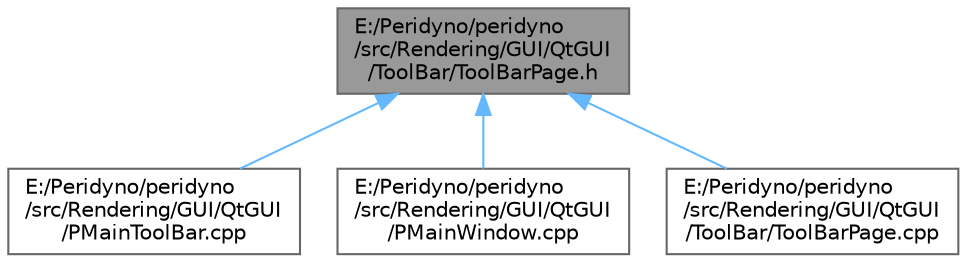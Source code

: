digraph "E:/Peridyno/peridyno/src/Rendering/GUI/QtGUI/ToolBar/ToolBarPage.h"
{
 // LATEX_PDF_SIZE
  bgcolor="transparent";
  edge [fontname=Helvetica,fontsize=10,labelfontname=Helvetica,labelfontsize=10];
  node [fontname=Helvetica,fontsize=10,shape=box,height=0.2,width=0.4];
  Node1 [id="Node000001",label="E:/Peridyno/peridyno\l/src/Rendering/GUI/QtGUI\l/ToolBar/ToolBarPage.h",height=0.2,width=0.4,color="gray40", fillcolor="grey60", style="filled", fontcolor="black",tooltip=" "];
  Node1 -> Node2 [id="edge1_Node000001_Node000002",dir="back",color="steelblue1",style="solid",tooltip=" "];
  Node2 [id="Node000002",label="E:/Peridyno/peridyno\l/src/Rendering/GUI/QtGUI\l/PMainToolBar.cpp",height=0.2,width=0.4,color="grey40", fillcolor="white", style="filled",URL="$_p_main_tool_bar_8cpp.html",tooltip=" "];
  Node1 -> Node3 [id="edge2_Node000001_Node000003",dir="back",color="steelblue1",style="solid",tooltip=" "];
  Node3 [id="Node000003",label="E:/Peridyno/peridyno\l/src/Rendering/GUI/QtGUI\l/PMainWindow.cpp",height=0.2,width=0.4,color="grey40", fillcolor="white", style="filled",URL="$_p_main_window_8cpp.html",tooltip=" "];
  Node1 -> Node4 [id="edge3_Node000001_Node000004",dir="back",color="steelblue1",style="solid",tooltip=" "];
  Node4 [id="Node000004",label="E:/Peridyno/peridyno\l/src/Rendering/GUI/QtGUI\l/ToolBar/ToolBarPage.cpp",height=0.2,width=0.4,color="grey40", fillcolor="white", style="filled",URL="$_tool_bar_page_8cpp.html",tooltip=" "];
}
